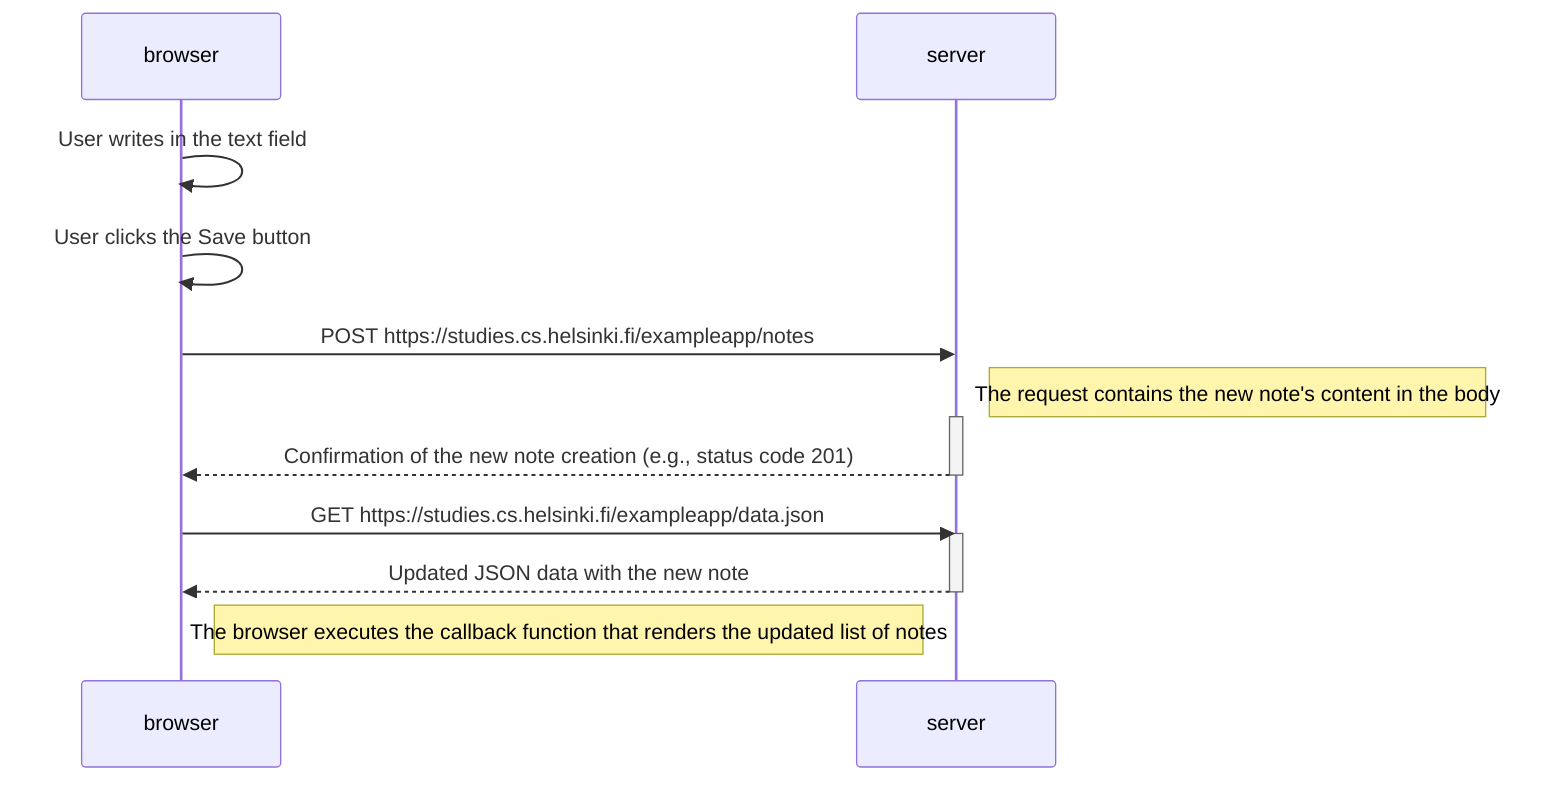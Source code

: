 sequenceDiagram
    participant browser
    participant server

    browser->>browser: User writes in the text field
    browser->>browser: User clicks the Save button

    browser->>server: POST https://studies.cs.helsinki.fi/exampleapp/notes
    Note right of server: The request contains the new note's content in the body

    activate server
    server-->>browser: Confirmation of the new note creation (e.g., status code 201)
    deactivate server

    browser->>server: GET https://studies.cs.helsinki.fi/exampleapp/data.json
    activate server
    server-->>browser: Updated JSON data with the new note
    deactivate server

    Note right of browser: The browser executes the callback function that renders the updated list of notes